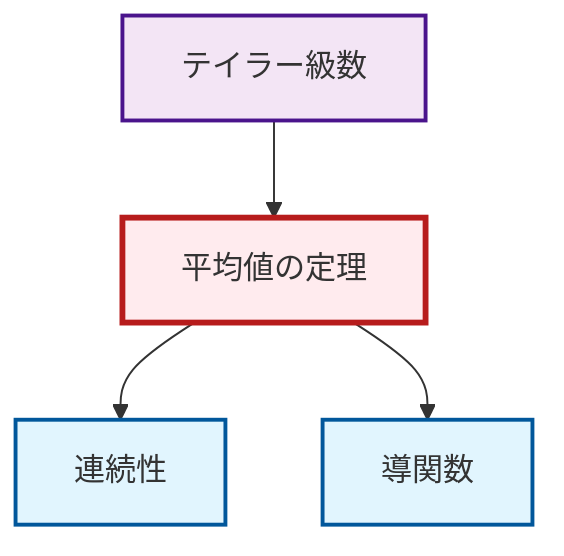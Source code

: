 graph TD
    classDef definition fill:#e1f5fe,stroke:#01579b,stroke-width:2px
    classDef theorem fill:#f3e5f5,stroke:#4a148c,stroke-width:2px
    classDef axiom fill:#fff3e0,stroke:#e65100,stroke-width:2px
    classDef example fill:#e8f5e9,stroke:#1b5e20,stroke-width:2px
    classDef current fill:#ffebee,stroke:#b71c1c,stroke-width:3px
    def-derivative["導関数"]:::definition
    def-continuity["連続性"]:::definition
    thm-taylor-series["テイラー級数"]:::theorem
    thm-mean-value["平均値の定理"]:::theorem
    thm-taylor-series --> thm-mean-value
    thm-mean-value --> def-continuity
    thm-mean-value --> def-derivative
    class thm-mean-value current